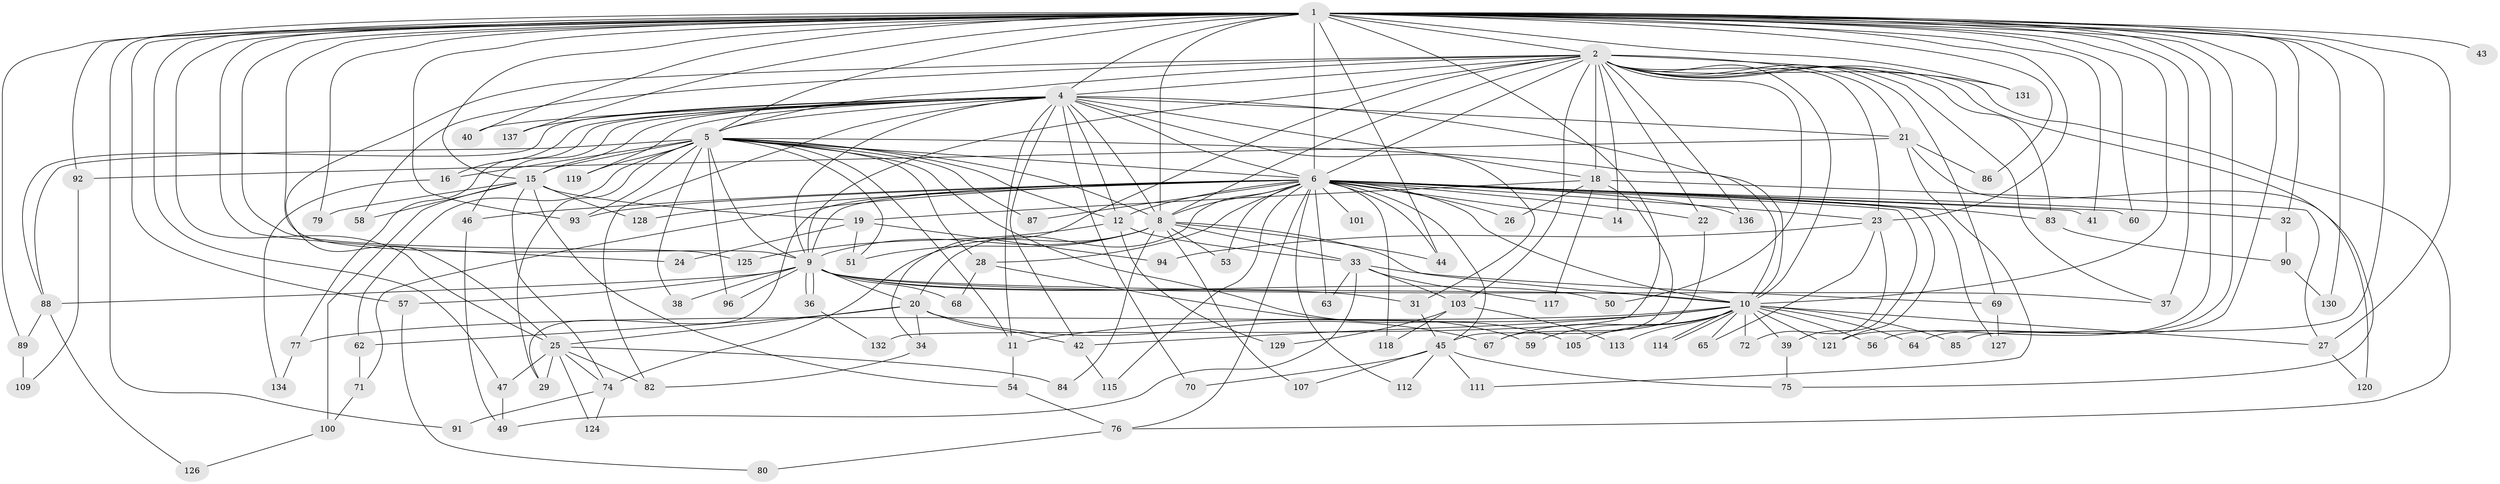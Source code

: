 // Generated by graph-tools (version 1.1) at 2025/23/03/03/25 07:23:41]
// undirected, 109 vertices, 249 edges
graph export_dot {
graph [start="1"]
  node [color=gray90,style=filled];
  1 [super="+3"];
  2 [super="+17"];
  4 [super="+35"];
  5 [super="+61"];
  6 [super="+7"];
  8 [super="+66"];
  9 [super="+95"];
  10 [super="+48"];
  11 [super="+73"];
  12 [super="+13"];
  14;
  15 [super="+30"];
  16 [super="+81"];
  18;
  19 [super="+55"];
  20;
  21;
  22;
  23 [super="+122"];
  24;
  25 [super="+123"];
  26;
  27;
  28;
  29;
  31;
  32;
  33 [super="+135"];
  34;
  36;
  37 [super="+116"];
  38;
  39 [super="+104"];
  40;
  41;
  42 [super="+98"];
  43;
  44 [super="+99"];
  45 [super="+52"];
  46;
  47;
  49;
  50;
  51;
  53;
  54;
  56;
  57;
  58;
  59;
  60;
  62;
  63;
  64;
  65;
  67 [super="+97"];
  68;
  69;
  70;
  71;
  72;
  74 [super="+78"];
  75;
  76 [super="+110"];
  77;
  79;
  80;
  82 [super="+106"];
  83;
  84;
  85;
  86;
  87;
  88 [super="+108"];
  89;
  90;
  91;
  92;
  93 [super="+102"];
  94;
  96;
  100;
  101;
  103;
  105;
  107;
  109;
  111;
  112;
  113;
  114;
  115;
  117;
  118;
  119;
  120;
  121 [super="+133"];
  124;
  125;
  126;
  127;
  128;
  129;
  130;
  131;
  132;
  134;
  136;
  137;
  1 -- 2 [weight=3];
  1 -- 4 [weight=2];
  1 -- 5 [weight=2];
  1 -- 6 [weight=4];
  1 -- 8 [weight=2];
  1 -- 9 [weight=2];
  1 -- 10 [weight=2];
  1 -- 23;
  1 -- 32;
  1 -- 44;
  1 -- 57;
  1 -- 60;
  1 -- 79;
  1 -- 85;
  1 -- 89;
  1 -- 125;
  1 -- 130;
  1 -- 137;
  1 -- 64;
  1 -- 131;
  1 -- 132;
  1 -- 15;
  1 -- 86;
  1 -- 24;
  1 -- 27;
  1 -- 91;
  1 -- 92;
  1 -- 40;
  1 -- 41;
  1 -- 43;
  1 -- 47;
  1 -- 56;
  1 -- 121;
  1 -- 37;
  1 -- 25;
  1 -- 93;
  2 -- 4;
  2 -- 5;
  2 -- 6 [weight=2];
  2 -- 8;
  2 -- 9;
  2 -- 10;
  2 -- 14;
  2 -- 18;
  2 -- 21;
  2 -- 22;
  2 -- 23;
  2 -- 25;
  2 -- 34;
  2 -- 37;
  2 -- 50;
  2 -- 58;
  2 -- 69;
  2 -- 75;
  2 -- 76;
  2 -- 83;
  2 -- 103;
  2 -- 131;
  2 -- 136;
  4 -- 5;
  4 -- 6 [weight=2];
  4 -- 8;
  4 -- 9;
  4 -- 10 [weight=2];
  4 -- 16;
  4 -- 18;
  4 -- 21;
  4 -- 31;
  4 -- 40;
  4 -- 46;
  4 -- 70;
  4 -- 77;
  4 -- 88;
  4 -- 119;
  4 -- 11;
  4 -- 82;
  4 -- 42;
  4 -- 137;
  4 -- 15;
  4 -- 12;
  5 -- 6 [weight=2];
  5 -- 8;
  5 -- 9;
  5 -- 10;
  5 -- 11;
  5 -- 12;
  5 -- 15;
  5 -- 16 [weight=2];
  5 -- 28;
  5 -- 38;
  5 -- 51;
  5 -- 62;
  5 -- 87;
  5 -- 93;
  5 -- 105;
  5 -- 119;
  5 -- 96;
  5 -- 29;
  5 -- 88;
  6 -- 8 [weight=2];
  6 -- 9 [weight=2];
  6 -- 10 [weight=2];
  6 -- 39;
  6 -- 41;
  6 -- 46;
  6 -- 53;
  6 -- 63;
  6 -- 83;
  6 -- 87;
  6 -- 101 [weight=2];
  6 -- 115;
  6 -- 118;
  6 -- 127;
  6 -- 128;
  6 -- 71;
  6 -- 136;
  6 -- 12;
  6 -- 14;
  6 -- 20;
  6 -- 22;
  6 -- 26;
  6 -- 28;
  6 -- 29;
  6 -- 93;
  6 -- 32;
  6 -- 112;
  6 -- 60;
  6 -- 45;
  6 -- 76;
  6 -- 121;
  6 -- 23;
  6 -- 44;
  8 -- 9;
  8 -- 10;
  8 -- 33;
  8 -- 44;
  8 -- 51;
  8 -- 53;
  8 -- 84;
  8 -- 107;
  8 -- 74;
  9 -- 10 [weight=2];
  9 -- 20;
  9 -- 31;
  9 -- 36;
  9 -- 36;
  9 -- 37;
  9 -- 38;
  9 -- 50;
  9 -- 57;
  9 -- 68;
  9 -- 88;
  9 -- 96;
  10 -- 11;
  10 -- 39;
  10 -- 42;
  10 -- 56;
  10 -- 59;
  10 -- 65;
  10 -- 72;
  10 -- 77;
  10 -- 85;
  10 -- 105;
  10 -- 113;
  10 -- 114;
  10 -- 114;
  10 -- 121;
  10 -- 64;
  10 -- 27;
  10 -- 67;
  11 -- 54;
  12 -- 33;
  12 -- 129;
  12 -- 125;
  15 -- 19;
  15 -- 54;
  15 -- 128;
  15 -- 100;
  15 -- 74;
  15 -- 58;
  15 -- 79;
  16 -- 134;
  18 -- 19;
  18 -- 26;
  18 -- 27;
  18 -- 45;
  18 -- 117;
  19 -- 24;
  19 -- 51;
  19 -- 94;
  20 -- 25;
  20 -- 34;
  20 -- 42;
  20 -- 62;
  20 -- 67;
  21 -- 86;
  21 -- 92;
  21 -- 111;
  21 -- 120;
  22 -- 67;
  23 -- 65;
  23 -- 72;
  23 -- 94;
  25 -- 29;
  25 -- 47;
  25 -- 74;
  25 -- 82;
  25 -- 84;
  25 -- 124;
  27 -- 120;
  28 -- 59;
  28 -- 68;
  31 -- 45;
  32 -- 90;
  33 -- 63;
  33 -- 69;
  33 -- 103;
  33 -- 117;
  33 -- 49;
  34 -- 82;
  36 -- 132;
  39 -- 75;
  42 -- 115;
  45 -- 75;
  45 -- 112;
  45 -- 70;
  45 -- 107;
  45 -- 111;
  46 -- 49;
  47 -- 49;
  54 -- 76;
  57 -- 80;
  62 -- 71;
  69 -- 127;
  71 -- 100;
  74 -- 91;
  74 -- 124;
  76 -- 80;
  77 -- 134;
  83 -- 90;
  88 -- 89;
  88 -- 126;
  89 -- 109;
  90 -- 130;
  92 -- 109;
  100 -- 126;
  103 -- 113;
  103 -- 118;
  103 -- 129;
}
